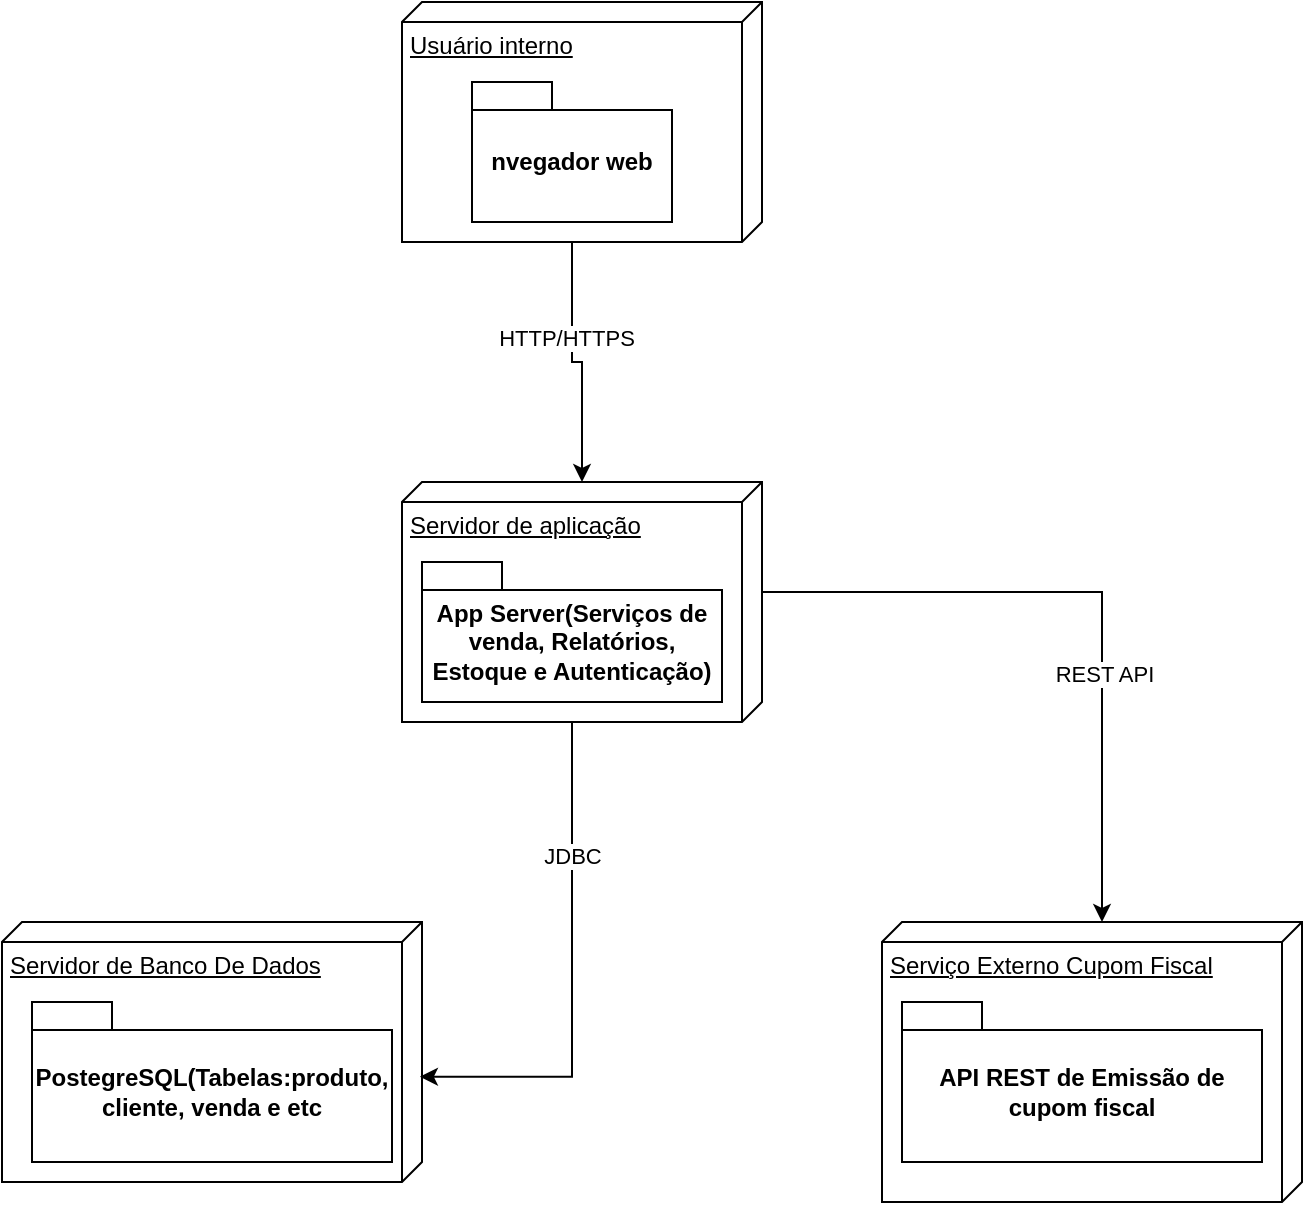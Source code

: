 <mxfile version="27.0.9">
  <diagram name="Página-1" id="BHFB_RENCx6fyMEJUNf1">
    <mxGraphModel dx="1321" dy="703" grid="1" gridSize="10" guides="1" tooltips="1" connect="1" arrows="1" fold="1" page="0" pageScale="1" pageWidth="827" pageHeight="1169" math="0" shadow="0">
      <root>
        <mxCell id="0" />
        <mxCell id="1" parent="0" />
        <mxCell id="ZNe7VqRC1rOcIuQFFcWz-22" style="edgeStyle=orthogonalEdgeStyle;rounded=0;orthogonalLoop=1;jettySize=auto;html=1;exitX=0;exitY=0;exitDx=120;exitDy=95;exitPerimeter=0;" edge="1" parent="1" source="ZNe7VqRC1rOcIuQFFcWz-1" target="ZNe7VqRC1rOcIuQFFcWz-4">
          <mxGeometry relative="1" as="geometry" />
        </mxCell>
        <mxCell id="ZNe7VqRC1rOcIuQFFcWz-23" value="HTTP/HTTPS" style="edgeLabel;html=1;align=center;verticalAlign=middle;resizable=0;points=[];" vertex="1" connectable="0" parent="ZNe7VqRC1rOcIuQFFcWz-22">
          <mxGeometry x="-0.235" y="-3" relative="1" as="geometry">
            <mxPoint as="offset" />
          </mxGeometry>
        </mxCell>
        <mxCell id="ZNe7VqRC1rOcIuQFFcWz-1" value="&lt;font style=&quot;vertical-align: inherit;&quot;&gt;&lt;font style=&quot;vertical-align: inherit;&quot;&gt;Usuário interno&lt;/font&gt;&lt;/font&gt;" style="verticalAlign=top;align=left;spacingTop=8;spacingLeft=2;spacingRight=12;shape=cube;size=10;direction=south;fontStyle=4;html=1;whiteSpace=wrap;" vertex="1" parent="1">
          <mxGeometry x="320" y="50" width="180" height="120" as="geometry" />
        </mxCell>
        <mxCell id="ZNe7VqRC1rOcIuQFFcWz-2" value="&lt;font style=&quot;vertical-align: inherit;&quot;&gt;&lt;font style=&quot;vertical-align: inherit;&quot;&gt;nvegador web&lt;/font&gt;&lt;/font&gt;" style="shape=folder;fontStyle=1;spacingTop=10;tabWidth=40;tabHeight=14;tabPosition=left;html=1;whiteSpace=wrap;" vertex="1" parent="1">
          <mxGeometry x="355" y="90" width="100" height="70" as="geometry" />
        </mxCell>
        <mxCell id="ZNe7VqRC1rOcIuQFFcWz-4" value="Servidor de aplicação" style="verticalAlign=top;align=left;spacingTop=8;spacingLeft=2;spacingRight=12;shape=cube;size=10;direction=south;fontStyle=4;html=1;whiteSpace=wrap;" vertex="1" parent="1">
          <mxGeometry x="320" y="290" width="180" height="120" as="geometry" />
        </mxCell>
        <mxCell id="ZNe7VqRC1rOcIuQFFcWz-5" value="App Server(Serviços de venda, Relatórios, Estoque e Autenticação)" style="shape=folder;fontStyle=1;spacingTop=10;tabWidth=40;tabHeight=14;tabPosition=left;html=1;whiteSpace=wrap;" vertex="1" parent="1">
          <mxGeometry x="330" y="330" width="150" height="70" as="geometry" />
        </mxCell>
        <mxCell id="ZNe7VqRC1rOcIuQFFcWz-14" value="Servidor de Banco De Dados" style="verticalAlign=top;align=left;spacingTop=8;spacingLeft=2;spacingRight=12;shape=cube;size=10;direction=south;fontStyle=4;html=1;whiteSpace=wrap;" vertex="1" parent="1">
          <mxGeometry x="120" y="510" width="210" height="130" as="geometry" />
        </mxCell>
        <mxCell id="ZNe7VqRC1rOcIuQFFcWz-15" value="PostegreSQL(Tabelas:produto, cliente, venda e etc" style="shape=folder;fontStyle=1;spacingTop=10;tabWidth=40;tabHeight=14;tabPosition=left;html=1;whiteSpace=wrap;" vertex="1" parent="1">
          <mxGeometry x="135" y="550" width="180" height="80" as="geometry" />
        </mxCell>
        <mxCell id="ZNe7VqRC1rOcIuQFFcWz-16" value="Serviço Externo Cupom Fiscal" style="verticalAlign=top;align=left;spacingTop=8;spacingLeft=2;spacingRight=12;shape=cube;size=10;direction=south;fontStyle=4;html=1;whiteSpace=wrap;" vertex="1" parent="1">
          <mxGeometry x="560" y="510" width="210" height="140" as="geometry" />
        </mxCell>
        <mxCell id="ZNe7VqRC1rOcIuQFFcWz-17" value="API REST de Emissão de cupom fiscal" style="shape=folder;fontStyle=1;spacingTop=10;tabWidth=40;tabHeight=14;tabPosition=left;html=1;whiteSpace=wrap;" vertex="1" parent="1">
          <mxGeometry x="570" y="550" width="180" height="80" as="geometry" />
        </mxCell>
        <mxCell id="ZNe7VqRC1rOcIuQFFcWz-18" style="edgeStyle=orthogonalEdgeStyle;rounded=0;orthogonalLoop=1;jettySize=auto;html=1;exitX=0;exitY=0;exitDx=120;exitDy=95;exitPerimeter=0;entryX=0.595;entryY=0.005;entryDx=0;entryDy=0;entryPerimeter=0;" edge="1" parent="1" source="ZNe7VqRC1rOcIuQFFcWz-4" target="ZNe7VqRC1rOcIuQFFcWz-14">
          <mxGeometry relative="1" as="geometry" />
        </mxCell>
        <mxCell id="ZNe7VqRC1rOcIuQFFcWz-19" value="JDBC" style="edgeLabel;html=1;align=center;verticalAlign=middle;resizable=0;points=[];" vertex="1" connectable="0" parent="ZNe7VqRC1rOcIuQFFcWz-18">
          <mxGeometry x="-0.476" relative="1" as="geometry">
            <mxPoint as="offset" />
          </mxGeometry>
        </mxCell>
        <mxCell id="ZNe7VqRC1rOcIuQFFcWz-20" style="edgeStyle=orthogonalEdgeStyle;rounded=0;orthogonalLoop=1;jettySize=auto;html=1;exitX=0;exitY=0;exitDx=55;exitDy=0;exitPerimeter=0;entryX=0;entryY=0;entryDx=0;entryDy=100;entryPerimeter=0;" edge="1" parent="1" source="ZNe7VqRC1rOcIuQFFcWz-4" target="ZNe7VqRC1rOcIuQFFcWz-16">
          <mxGeometry relative="1" as="geometry" />
        </mxCell>
        <mxCell id="ZNe7VqRC1rOcIuQFFcWz-21" value="REST API" style="edgeLabel;html=1;align=center;verticalAlign=middle;resizable=0;points=[];" vertex="1" connectable="0" parent="ZNe7VqRC1rOcIuQFFcWz-20">
          <mxGeometry x="0.256" y="1" relative="1" as="geometry">
            <mxPoint as="offset" />
          </mxGeometry>
        </mxCell>
      </root>
    </mxGraphModel>
  </diagram>
</mxfile>
